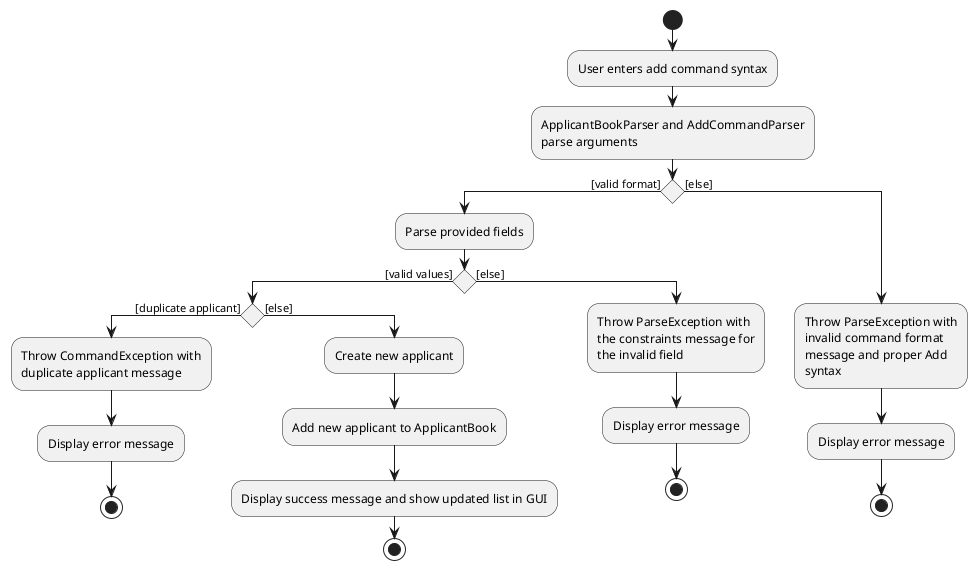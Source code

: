 @startuml
'https://plantuml.com/activity-diagram-beta

start
:User enters add command syntax;
:ApplicantBookParser and AddCommandParser
parse arguments;
if () then ([valid format])
  :Parse provided fields;
  if () then ([valid values])
    if () then ([duplicate applicant])
      :Throw CommandException with
      duplicate applicant message;
      :Display error message;
      stop
    else ([else])
      :Create new applicant;
      :Add new applicant to ApplicantBook;
      :Display success message and show updated list in GUI;
      stop
    endif
  else ([else])
    :Throw ParseException with
    the constraints message for
    the invalid field;
    :Display error message;
    stop
  endif

else ([else])
label 1
label 2
label 3

  :Throw ParseException with
  invalid command format
  message and proper Add
  syntax;
  :Display error message;
  stop
endif

@enduml


